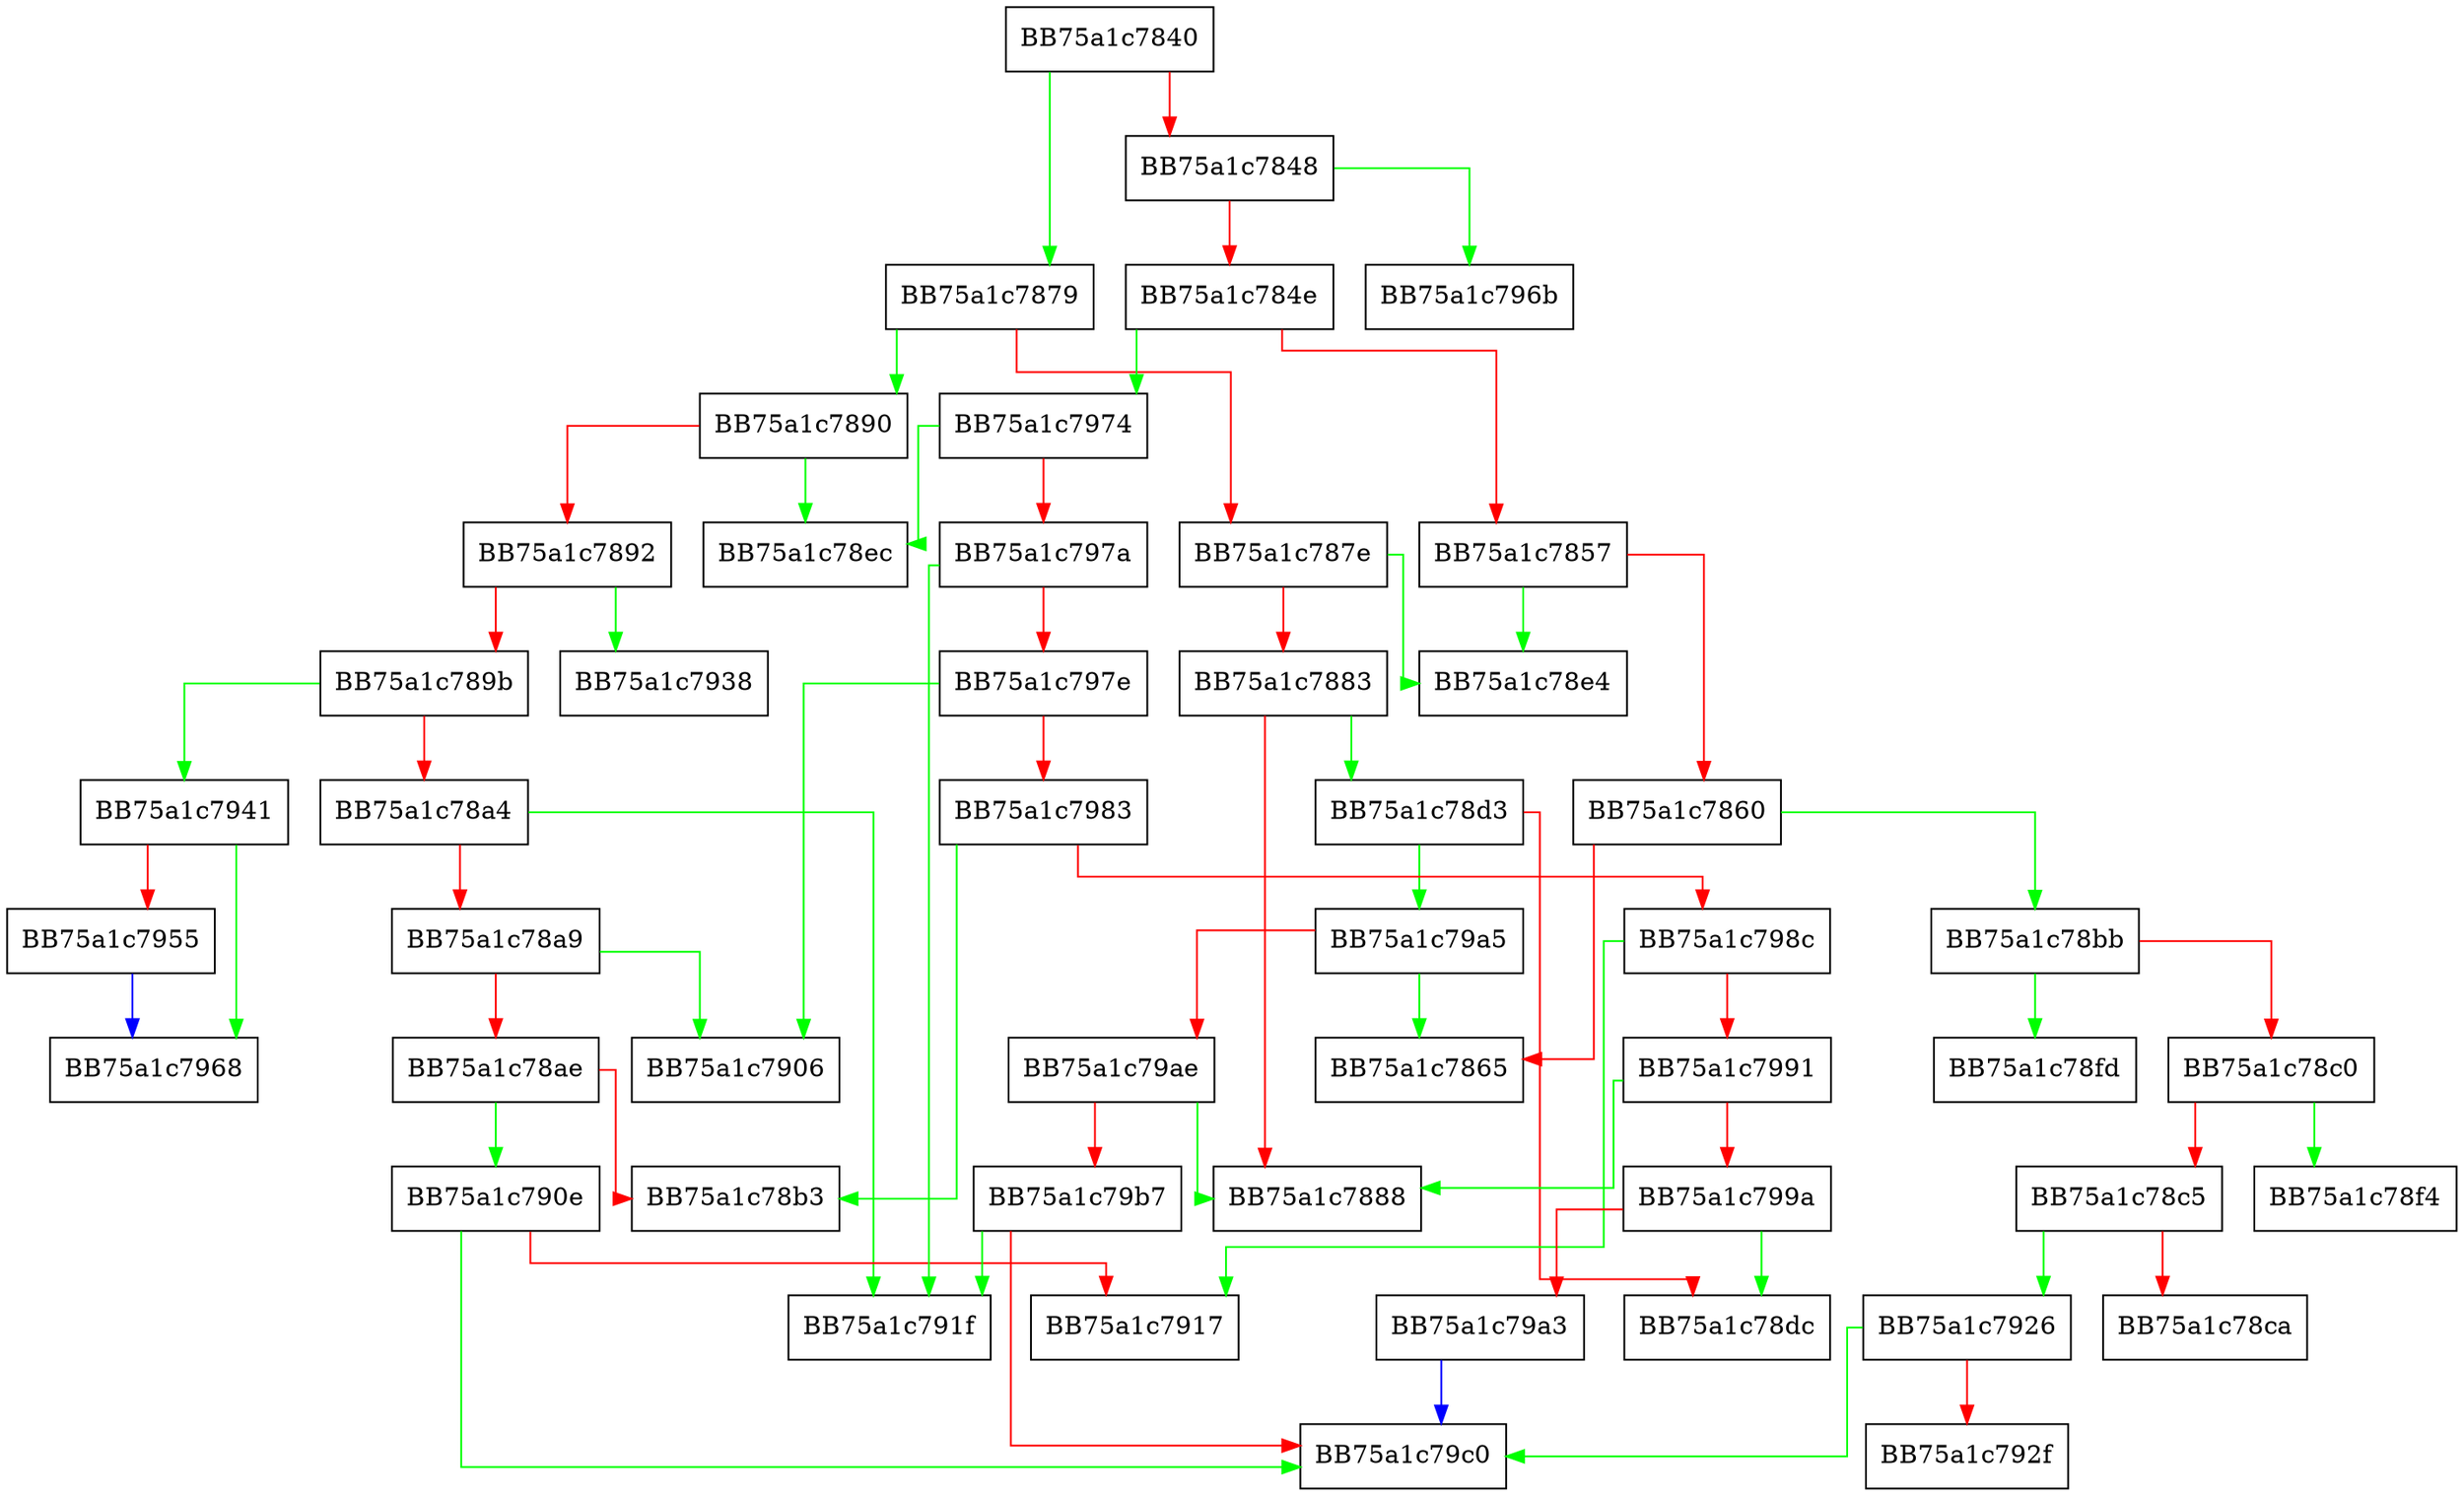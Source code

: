 digraph getreg {
  node [shape="box"];
  graph [splines=ortho];
  BB75a1c7840 -> BB75a1c7879 [color="green"];
  BB75a1c7840 -> BB75a1c7848 [color="red"];
  BB75a1c7848 -> BB75a1c796b [color="green"];
  BB75a1c7848 -> BB75a1c784e [color="red"];
  BB75a1c784e -> BB75a1c7974 [color="green"];
  BB75a1c784e -> BB75a1c7857 [color="red"];
  BB75a1c7857 -> BB75a1c78e4 [color="green"];
  BB75a1c7857 -> BB75a1c7860 [color="red"];
  BB75a1c7860 -> BB75a1c78bb [color="green"];
  BB75a1c7860 -> BB75a1c7865 [color="red"];
  BB75a1c7879 -> BB75a1c7890 [color="green"];
  BB75a1c7879 -> BB75a1c787e [color="red"];
  BB75a1c787e -> BB75a1c78e4 [color="green"];
  BB75a1c787e -> BB75a1c7883 [color="red"];
  BB75a1c7883 -> BB75a1c78d3 [color="green"];
  BB75a1c7883 -> BB75a1c7888 [color="red"];
  BB75a1c7890 -> BB75a1c78ec [color="green"];
  BB75a1c7890 -> BB75a1c7892 [color="red"];
  BB75a1c7892 -> BB75a1c7938 [color="green"];
  BB75a1c7892 -> BB75a1c789b [color="red"];
  BB75a1c789b -> BB75a1c7941 [color="green"];
  BB75a1c789b -> BB75a1c78a4 [color="red"];
  BB75a1c78a4 -> BB75a1c791f [color="green"];
  BB75a1c78a4 -> BB75a1c78a9 [color="red"];
  BB75a1c78a9 -> BB75a1c7906 [color="green"];
  BB75a1c78a9 -> BB75a1c78ae [color="red"];
  BB75a1c78ae -> BB75a1c790e [color="green"];
  BB75a1c78ae -> BB75a1c78b3 [color="red"];
  BB75a1c78bb -> BB75a1c78fd [color="green"];
  BB75a1c78bb -> BB75a1c78c0 [color="red"];
  BB75a1c78c0 -> BB75a1c78f4 [color="green"];
  BB75a1c78c0 -> BB75a1c78c5 [color="red"];
  BB75a1c78c5 -> BB75a1c7926 [color="green"];
  BB75a1c78c5 -> BB75a1c78ca [color="red"];
  BB75a1c78d3 -> BB75a1c79a5 [color="green"];
  BB75a1c78d3 -> BB75a1c78dc [color="red"];
  BB75a1c790e -> BB75a1c79c0 [color="green"];
  BB75a1c790e -> BB75a1c7917 [color="red"];
  BB75a1c7926 -> BB75a1c79c0 [color="green"];
  BB75a1c7926 -> BB75a1c792f [color="red"];
  BB75a1c7941 -> BB75a1c7968 [color="green"];
  BB75a1c7941 -> BB75a1c7955 [color="red"];
  BB75a1c7955 -> BB75a1c7968 [color="blue"];
  BB75a1c7974 -> BB75a1c78ec [color="green"];
  BB75a1c7974 -> BB75a1c797a [color="red"];
  BB75a1c797a -> BB75a1c791f [color="green"];
  BB75a1c797a -> BB75a1c797e [color="red"];
  BB75a1c797e -> BB75a1c7906 [color="green"];
  BB75a1c797e -> BB75a1c7983 [color="red"];
  BB75a1c7983 -> BB75a1c78b3 [color="green"];
  BB75a1c7983 -> BB75a1c798c [color="red"];
  BB75a1c798c -> BB75a1c7917 [color="green"];
  BB75a1c798c -> BB75a1c7991 [color="red"];
  BB75a1c7991 -> BB75a1c7888 [color="green"];
  BB75a1c7991 -> BB75a1c799a [color="red"];
  BB75a1c799a -> BB75a1c78dc [color="green"];
  BB75a1c799a -> BB75a1c79a3 [color="red"];
  BB75a1c79a3 -> BB75a1c79c0 [color="blue"];
  BB75a1c79a5 -> BB75a1c7865 [color="green"];
  BB75a1c79a5 -> BB75a1c79ae [color="red"];
  BB75a1c79ae -> BB75a1c7888 [color="green"];
  BB75a1c79ae -> BB75a1c79b7 [color="red"];
  BB75a1c79b7 -> BB75a1c791f [color="green"];
  BB75a1c79b7 -> BB75a1c79c0 [color="red"];
}